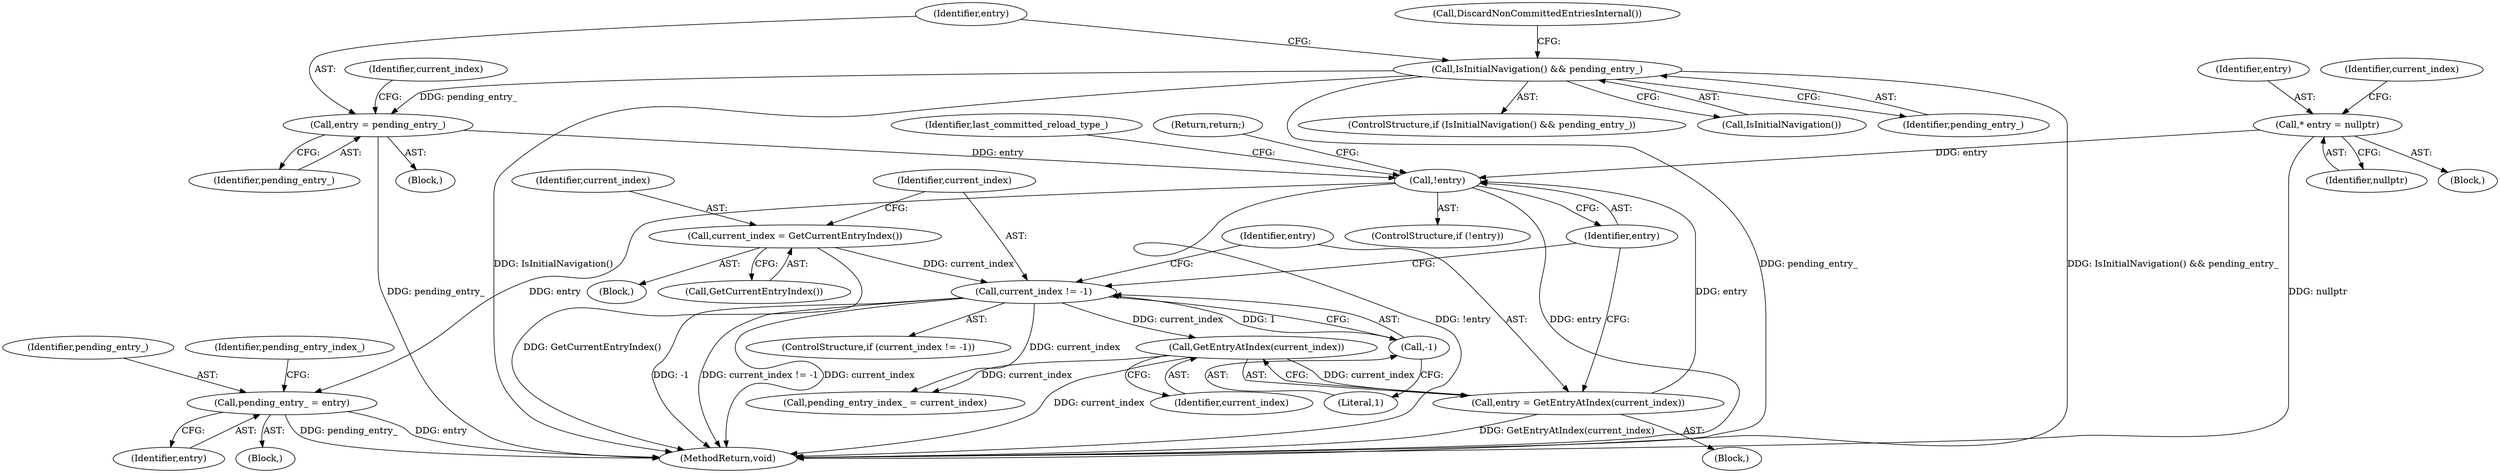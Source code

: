 digraph "0_Chrome_4391ff2884fe15b8d609bd6d3af61aacf8ad52a1@pointer" {
"1000166" [label="(Call,!entry)"];
"1000143" [label="(Call,entry = pending_entry_)"];
"1000139" [label="(Call,IsInitialNavigation() && pending_entry_)"];
"1000161" [label="(Call,entry = GetEntryAtIndex(current_index))"];
"1000163" [label="(Call,GetEntryAtIndex(current_index))"];
"1000156" [label="(Call,current_index != -1)"];
"1000152" [label="(Call,current_index = GetCurrentEntryIndex())"];
"1000158" [label="(Call,-1)"];
"1000130" [label="(Call,* entry = nullptr)"];
"1000272" [label="(Call,pending_entry_ = entry)"];
"1000166" [label="(Call,!entry)"];
"1000160" [label="(Block,)"];
"1000135" [label="(Identifier,current_index)"];
"1000157" [label="(Identifier,current_index)"];
"1000138" [label="(ControlStructure,if (IsInitialNavigation() && pending_entry_))"];
"1000274" [label="(Identifier,entry)"];
"1000150" [label="(Block,)"];
"1000273" [label="(Identifier,pending_entry_)"];
"1000272" [label="(Call,pending_entry_ = entry)"];
"1000163" [label="(Call,GetEntryAtIndex(current_index))"];
"1000156" [label="(Call,current_index != -1)"];
"1000158" [label="(Call,-1)"];
"1000161" [label="(Call,entry = GetEntryAtIndex(current_index))"];
"1000142" [label="(Block,)"];
"1000162" [label="(Identifier,entry)"];
"1000155" [label="(ControlStructure,if (current_index != -1))"];
"1000132" [label="(Identifier,nullptr)"];
"1000130" [label="(Call,* entry = nullptr)"];
"1000271" [label="(Block,)"];
"1000165" [label="(ControlStructure,if (!entry))"];
"1000168" [label="(Return,return;)"];
"1000143" [label="(Call,entry = pending_entry_)"];
"1000140" [label="(Call,IsInitialNavigation())"];
"1000275" [label="(Call,pending_entry_index_ = current_index)"];
"1000283" [label="(MethodReturn,void)"];
"1000154" [label="(Call,GetCurrentEntryIndex())"];
"1000167" [label="(Identifier,entry)"];
"1000159" [label="(Literal,1)"];
"1000131" [label="(Identifier,entry)"];
"1000164" [label="(Identifier,current_index)"];
"1000141" [label="(Identifier,pending_entry_)"];
"1000153" [label="(Identifier,current_index)"];
"1000147" [label="(Identifier,current_index)"];
"1000151" [label="(Call,DiscardNonCommittedEntriesInternal())"];
"1000145" [label="(Identifier,pending_entry_)"];
"1000105" [label="(Block,)"];
"1000152" [label="(Call,current_index = GetCurrentEntryIndex())"];
"1000139" [label="(Call,IsInitialNavigation() && pending_entry_)"];
"1000276" [label="(Identifier,pending_entry_index_)"];
"1000144" [label="(Identifier,entry)"];
"1000171" [label="(Identifier,last_committed_reload_type_)"];
"1000166" -> "1000165"  [label="AST: "];
"1000166" -> "1000167"  [label="CFG: "];
"1000167" -> "1000166"  [label="AST: "];
"1000168" -> "1000166"  [label="CFG: "];
"1000171" -> "1000166"  [label="CFG: "];
"1000166" -> "1000283"  [label="DDG: !entry"];
"1000166" -> "1000283"  [label="DDG: entry"];
"1000143" -> "1000166"  [label="DDG: entry"];
"1000161" -> "1000166"  [label="DDG: entry"];
"1000130" -> "1000166"  [label="DDG: entry"];
"1000166" -> "1000272"  [label="DDG: entry"];
"1000143" -> "1000142"  [label="AST: "];
"1000143" -> "1000145"  [label="CFG: "];
"1000144" -> "1000143"  [label="AST: "];
"1000145" -> "1000143"  [label="AST: "];
"1000147" -> "1000143"  [label="CFG: "];
"1000143" -> "1000283"  [label="DDG: pending_entry_"];
"1000139" -> "1000143"  [label="DDG: pending_entry_"];
"1000139" -> "1000138"  [label="AST: "];
"1000139" -> "1000140"  [label="CFG: "];
"1000139" -> "1000141"  [label="CFG: "];
"1000140" -> "1000139"  [label="AST: "];
"1000141" -> "1000139"  [label="AST: "];
"1000144" -> "1000139"  [label="CFG: "];
"1000151" -> "1000139"  [label="CFG: "];
"1000139" -> "1000283"  [label="DDG: pending_entry_"];
"1000139" -> "1000283"  [label="DDG: IsInitialNavigation() && pending_entry_"];
"1000139" -> "1000283"  [label="DDG: IsInitialNavigation()"];
"1000161" -> "1000160"  [label="AST: "];
"1000161" -> "1000163"  [label="CFG: "];
"1000162" -> "1000161"  [label="AST: "];
"1000163" -> "1000161"  [label="AST: "];
"1000167" -> "1000161"  [label="CFG: "];
"1000161" -> "1000283"  [label="DDG: GetEntryAtIndex(current_index)"];
"1000163" -> "1000161"  [label="DDG: current_index"];
"1000163" -> "1000164"  [label="CFG: "];
"1000164" -> "1000163"  [label="AST: "];
"1000163" -> "1000283"  [label="DDG: current_index"];
"1000156" -> "1000163"  [label="DDG: current_index"];
"1000163" -> "1000275"  [label="DDG: current_index"];
"1000156" -> "1000155"  [label="AST: "];
"1000156" -> "1000158"  [label="CFG: "];
"1000157" -> "1000156"  [label="AST: "];
"1000158" -> "1000156"  [label="AST: "];
"1000162" -> "1000156"  [label="CFG: "];
"1000167" -> "1000156"  [label="CFG: "];
"1000156" -> "1000283"  [label="DDG: current_index"];
"1000156" -> "1000283"  [label="DDG: -1"];
"1000156" -> "1000283"  [label="DDG: current_index != -1"];
"1000152" -> "1000156"  [label="DDG: current_index"];
"1000158" -> "1000156"  [label="DDG: 1"];
"1000156" -> "1000275"  [label="DDG: current_index"];
"1000152" -> "1000150"  [label="AST: "];
"1000152" -> "1000154"  [label="CFG: "];
"1000153" -> "1000152"  [label="AST: "];
"1000154" -> "1000152"  [label="AST: "];
"1000157" -> "1000152"  [label="CFG: "];
"1000152" -> "1000283"  [label="DDG: GetCurrentEntryIndex()"];
"1000158" -> "1000159"  [label="CFG: "];
"1000159" -> "1000158"  [label="AST: "];
"1000130" -> "1000105"  [label="AST: "];
"1000130" -> "1000132"  [label="CFG: "];
"1000131" -> "1000130"  [label="AST: "];
"1000132" -> "1000130"  [label="AST: "];
"1000135" -> "1000130"  [label="CFG: "];
"1000130" -> "1000283"  [label="DDG: nullptr"];
"1000272" -> "1000271"  [label="AST: "];
"1000272" -> "1000274"  [label="CFG: "];
"1000273" -> "1000272"  [label="AST: "];
"1000274" -> "1000272"  [label="AST: "];
"1000276" -> "1000272"  [label="CFG: "];
"1000272" -> "1000283"  [label="DDG: entry"];
"1000272" -> "1000283"  [label="DDG: pending_entry_"];
}

